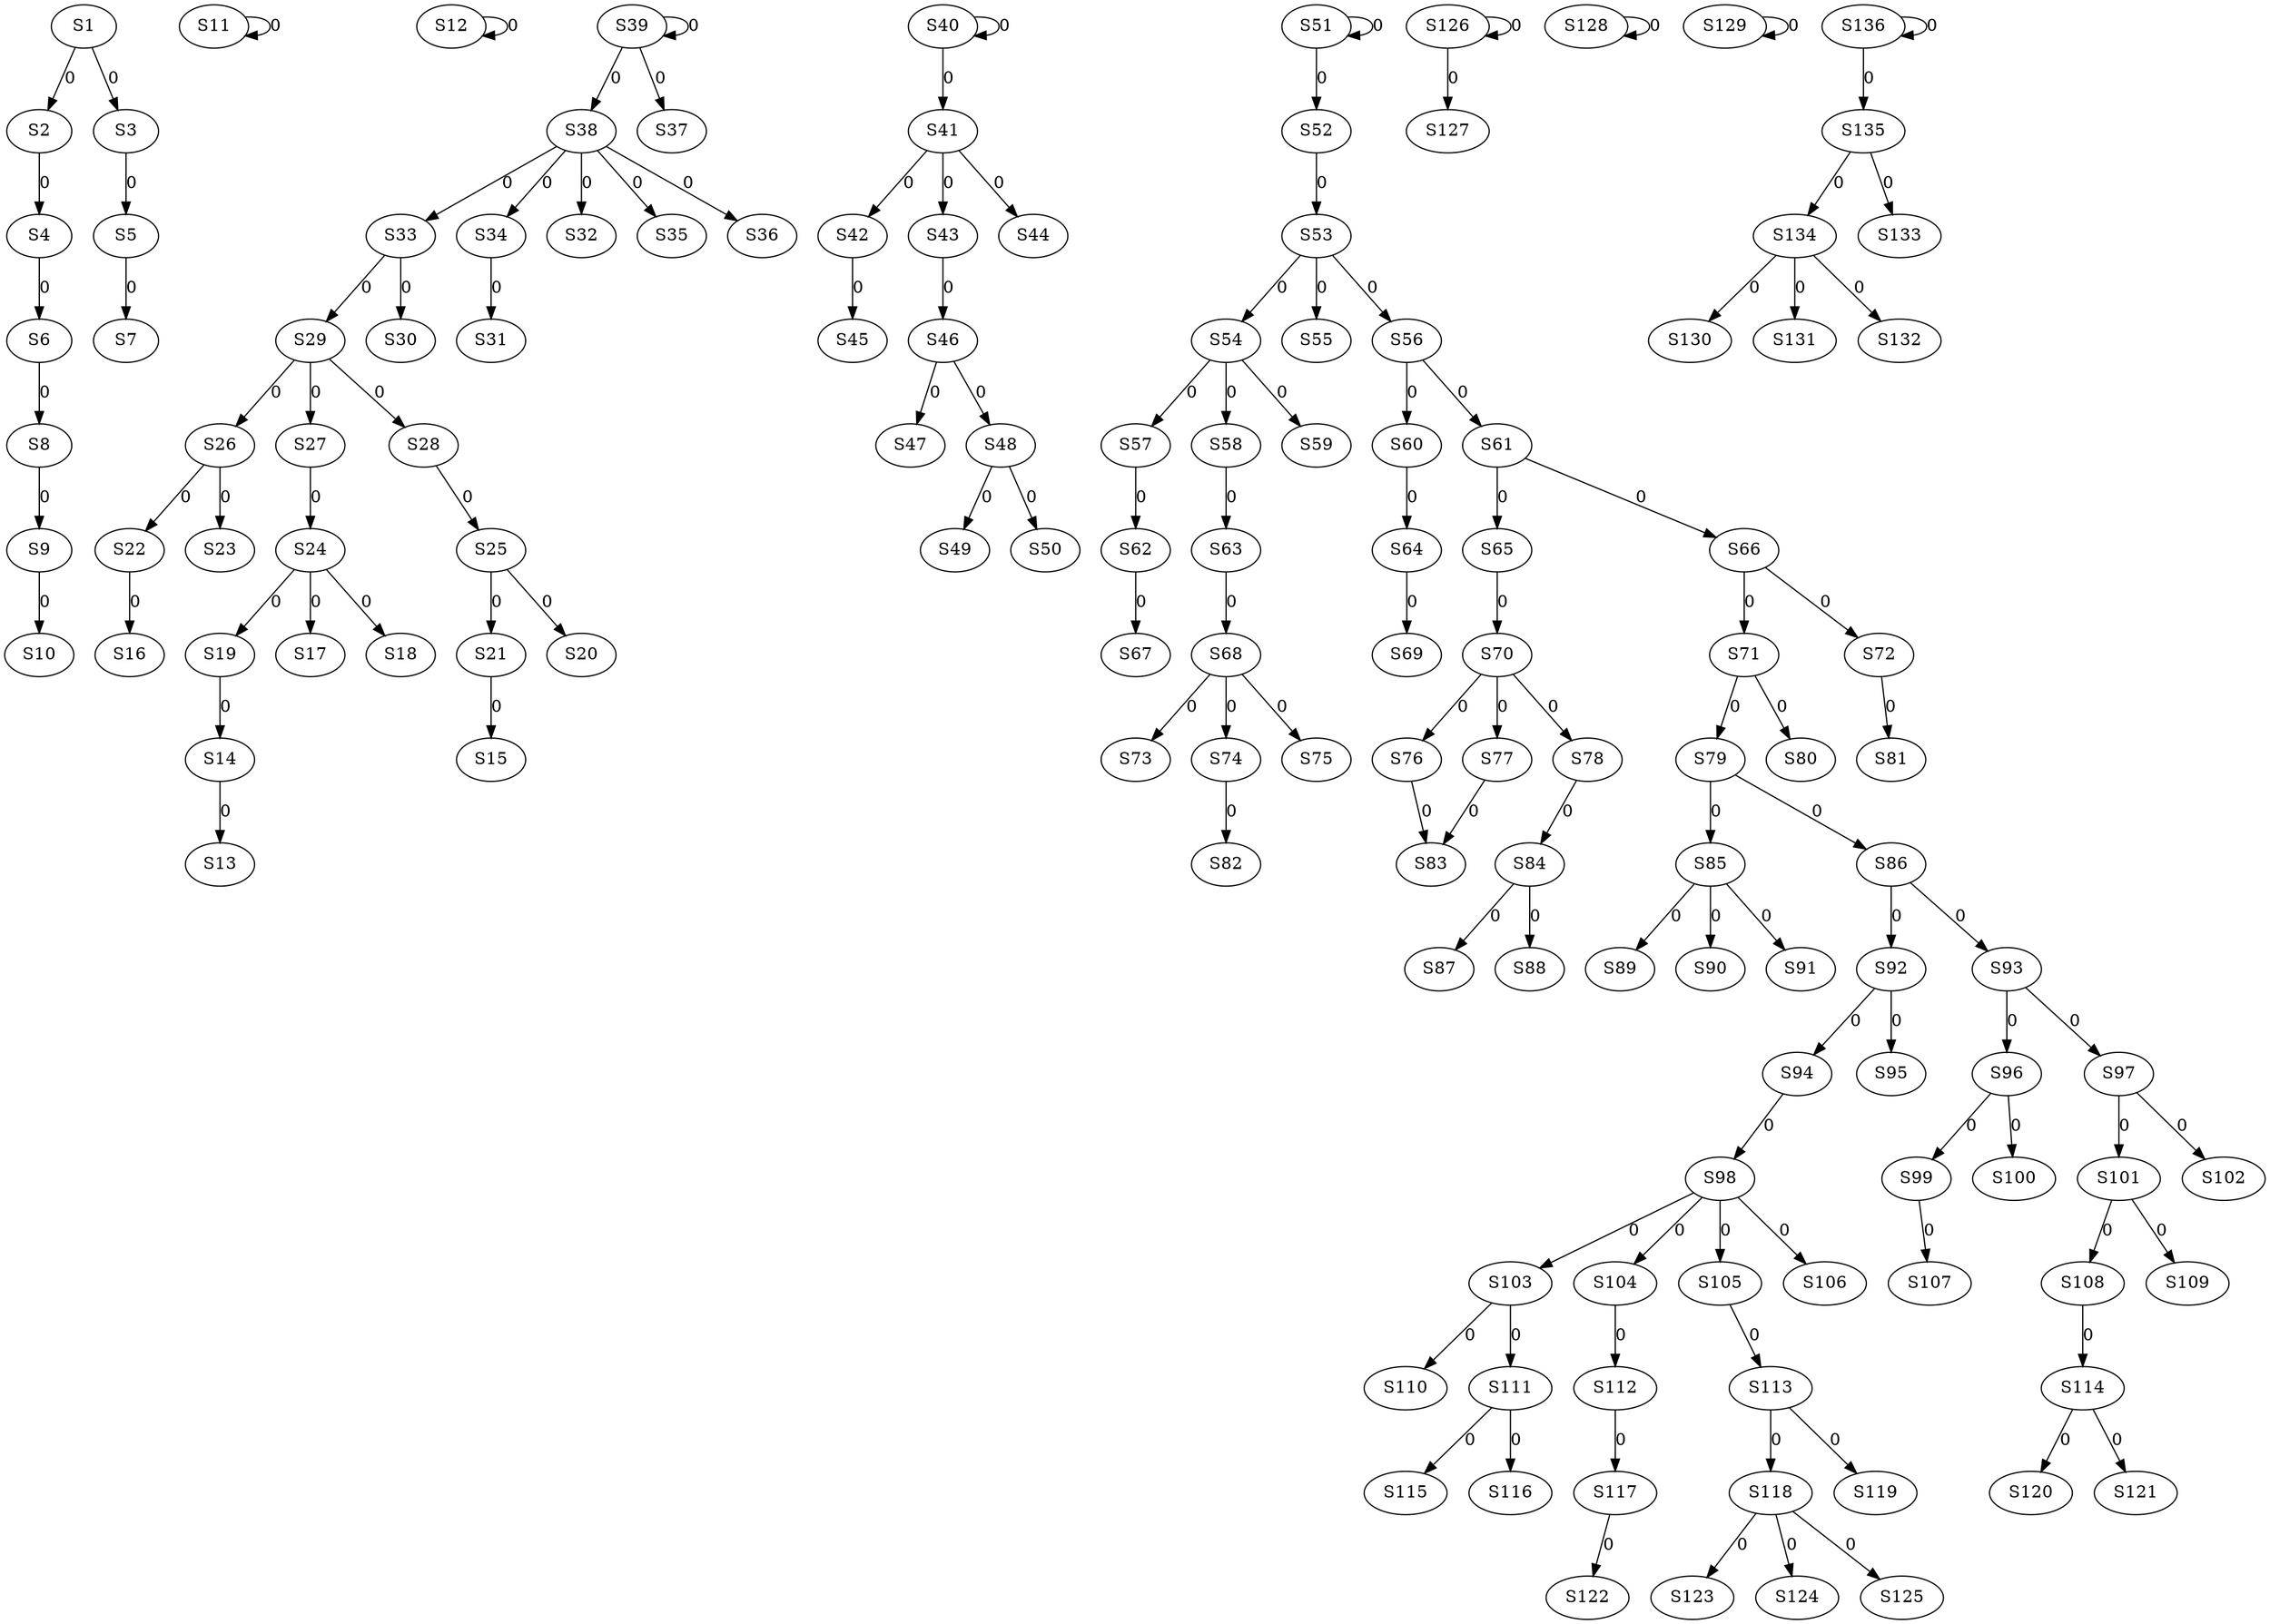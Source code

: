 strict digraph {
	S1 -> S2 [ label = 0 ];
	S1 -> S3 [ label = 0 ];
	S2 -> S4 [ label = 0 ];
	S3 -> S5 [ label = 0 ];
	S4 -> S6 [ label = 0 ];
	S5 -> S7 [ label = 0 ];
	S6 -> S8 [ label = 0 ];
	S8 -> S9 [ label = 0 ];
	S9 -> S10 [ label = 0 ];
	S11 -> S11 [ label = 0 ];
	S12 -> S12 [ label = 0 ];
	S14 -> S13 [ label = 0 ];
	S19 -> S14 [ label = 0 ];
	S21 -> S15 [ label = 0 ];
	S22 -> S16 [ label = 0 ];
	S24 -> S17 [ label = 0 ];
	S24 -> S18 [ label = 0 ];
	S24 -> S19 [ label = 0 ];
	S25 -> S20 [ label = 0 ];
	S25 -> S21 [ label = 0 ];
	S26 -> S22 [ label = 0 ];
	S26 -> S23 [ label = 0 ];
	S27 -> S24 [ label = 0 ];
	S28 -> S25 [ label = 0 ];
	S29 -> S26 [ label = 0 ];
	S29 -> S27 [ label = 0 ];
	S29 -> S28 [ label = 0 ];
	S33 -> S29 [ label = 0 ];
	S33 -> S30 [ label = 0 ];
	S34 -> S31 [ label = 0 ];
	S38 -> S32 [ label = 0 ];
	S38 -> S33 [ label = 0 ];
	S38 -> S34 [ label = 0 ];
	S38 -> S35 [ label = 0 ];
	S38 -> S36 [ label = 0 ];
	S39 -> S37 [ label = 0 ];
	S39 -> S38 [ label = 0 ];
	S39 -> S39 [ label = 0 ];
	S40 -> S40 [ label = 0 ];
	S40 -> S41 [ label = 0 ];
	S41 -> S42 [ label = 0 ];
	S41 -> S43 [ label = 0 ];
	S41 -> S44 [ label = 0 ];
	S42 -> S45 [ label = 0 ];
	S43 -> S46 [ label = 0 ];
	S46 -> S47 [ label = 0 ];
	S46 -> S48 [ label = 0 ];
	S48 -> S49 [ label = 0 ];
	S48 -> S50 [ label = 0 ];
	S51 -> S51 [ label = 0 ];
	S51 -> S52 [ label = 0 ];
	S52 -> S53 [ label = 0 ];
	S53 -> S54 [ label = 0 ];
	S53 -> S55 [ label = 0 ];
	S53 -> S56 [ label = 0 ];
	S54 -> S57 [ label = 0 ];
	S54 -> S58 [ label = 0 ];
	S54 -> S59 [ label = 0 ];
	S56 -> S60 [ label = 0 ];
	S56 -> S61 [ label = 0 ];
	S57 -> S62 [ label = 0 ];
	S58 -> S63 [ label = 0 ];
	S60 -> S64 [ label = 0 ];
	S61 -> S65 [ label = 0 ];
	S61 -> S66 [ label = 0 ];
	S62 -> S67 [ label = 0 ];
	S63 -> S68 [ label = 0 ];
	S64 -> S69 [ label = 0 ];
	S65 -> S70 [ label = 0 ];
	S66 -> S71 [ label = 0 ];
	S66 -> S72 [ label = 0 ];
	S68 -> S73 [ label = 0 ];
	S68 -> S74 [ label = 0 ];
	S68 -> S75 [ label = 0 ];
	S70 -> S76 [ label = 0 ];
	S70 -> S77 [ label = 0 ];
	S70 -> S78 [ label = 0 ];
	S71 -> S79 [ label = 0 ];
	S71 -> S80 [ label = 0 ];
	S72 -> S81 [ label = 0 ];
	S74 -> S82 [ label = 0 ];
	S77 -> S83 [ label = 0 ];
	S78 -> S84 [ label = 0 ];
	S79 -> S85 [ label = 0 ];
	S79 -> S86 [ label = 0 ];
	S84 -> S87 [ label = 0 ];
	S84 -> S88 [ label = 0 ];
	S85 -> S89 [ label = 0 ];
	S85 -> S90 [ label = 0 ];
	S85 -> S91 [ label = 0 ];
	S86 -> S92 [ label = 0 ];
	S86 -> S93 [ label = 0 ];
	S92 -> S94 [ label = 0 ];
	S92 -> S95 [ label = 0 ];
	S93 -> S96 [ label = 0 ];
	S93 -> S97 [ label = 0 ];
	S94 -> S98 [ label = 0 ];
	S96 -> S99 [ label = 0 ];
	S96 -> S100 [ label = 0 ];
	S97 -> S101 [ label = 0 ];
	S97 -> S102 [ label = 0 ];
	S98 -> S103 [ label = 0 ];
	S98 -> S104 [ label = 0 ];
	S98 -> S105 [ label = 0 ];
	S98 -> S106 [ label = 0 ];
	S99 -> S107 [ label = 0 ];
	S101 -> S108 [ label = 0 ];
	S101 -> S109 [ label = 0 ];
	S103 -> S110 [ label = 0 ];
	S103 -> S111 [ label = 0 ];
	S104 -> S112 [ label = 0 ];
	S105 -> S113 [ label = 0 ];
	S108 -> S114 [ label = 0 ];
	S111 -> S115 [ label = 0 ];
	S111 -> S116 [ label = 0 ];
	S112 -> S117 [ label = 0 ];
	S113 -> S118 [ label = 0 ];
	S113 -> S119 [ label = 0 ];
	S114 -> S120 [ label = 0 ];
	S114 -> S121 [ label = 0 ];
	S117 -> S122 [ label = 0 ];
	S118 -> S123 [ label = 0 ];
	S118 -> S124 [ label = 0 ];
	S118 -> S125 [ label = 0 ];
	S126 -> S126 [ label = 0 ];
	S126 -> S127 [ label = 0 ];
	S128 -> S128 [ label = 0 ];
	S129 -> S129 [ label = 0 ];
	S134 -> S130 [ label = 0 ];
	S134 -> S131 [ label = 0 ];
	S134 -> S132 [ label = 0 ];
	S135 -> S133 [ label = 0 ];
	S135 -> S134 [ label = 0 ];
	S136 -> S135 [ label = 0 ];
	S136 -> S136 [ label = 0 ];
	S76 -> S83 [ label = 0 ];
}